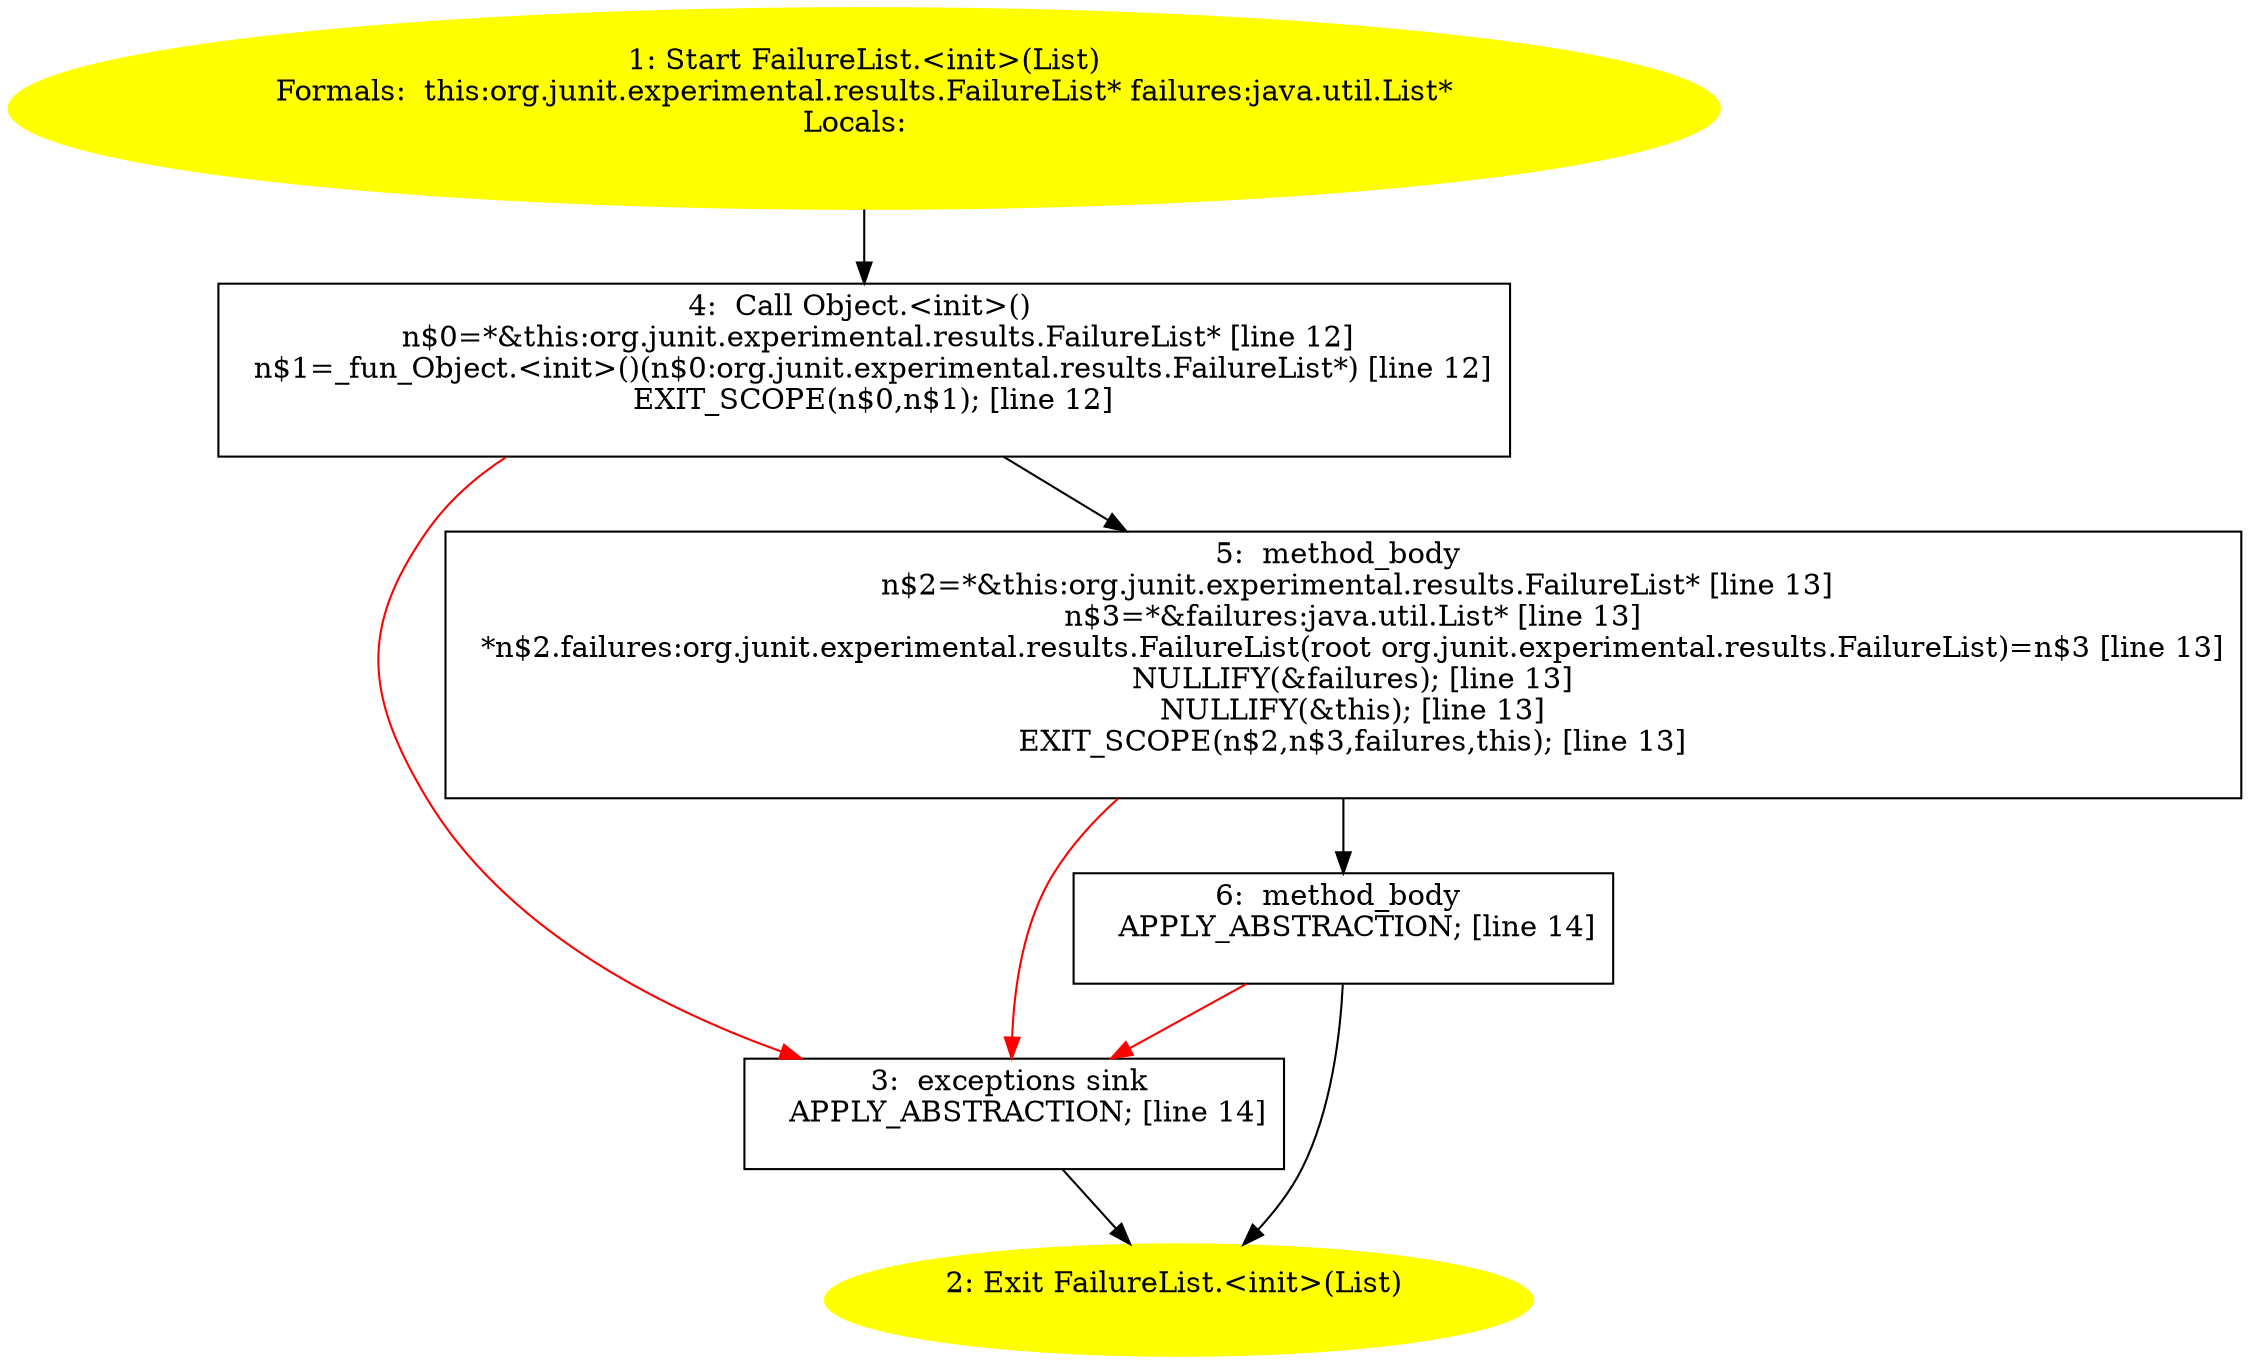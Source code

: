 /* @generated */
digraph cfg {
"org.junit.experimental.results.FailureList.<init>(java.util.List).e6aa47ca5d8b4bd4bbb6b71a0edf4361_1" [label="1: Start FailureList.<init>(List)\nFormals:  this:org.junit.experimental.results.FailureList* failures:java.util.List*\nLocals:  \n  " color=yellow style=filled]
	

	 "org.junit.experimental.results.FailureList.<init>(java.util.List).e6aa47ca5d8b4bd4bbb6b71a0edf4361_1" -> "org.junit.experimental.results.FailureList.<init>(java.util.List).e6aa47ca5d8b4bd4bbb6b71a0edf4361_4" ;
"org.junit.experimental.results.FailureList.<init>(java.util.List).e6aa47ca5d8b4bd4bbb6b71a0edf4361_2" [label="2: Exit FailureList.<init>(List) \n  " color=yellow style=filled]
	

"org.junit.experimental.results.FailureList.<init>(java.util.List).e6aa47ca5d8b4bd4bbb6b71a0edf4361_3" [label="3:  exceptions sink \n   APPLY_ABSTRACTION; [line 14]\n " shape="box"]
	

	 "org.junit.experimental.results.FailureList.<init>(java.util.List).e6aa47ca5d8b4bd4bbb6b71a0edf4361_3" -> "org.junit.experimental.results.FailureList.<init>(java.util.List).e6aa47ca5d8b4bd4bbb6b71a0edf4361_2" ;
"org.junit.experimental.results.FailureList.<init>(java.util.List).e6aa47ca5d8b4bd4bbb6b71a0edf4361_4" [label="4:  Call Object.<init>() \n   n$0=*&this:org.junit.experimental.results.FailureList* [line 12]\n  n$1=_fun_Object.<init>()(n$0:org.junit.experimental.results.FailureList*) [line 12]\n  EXIT_SCOPE(n$0,n$1); [line 12]\n " shape="box"]
	

	 "org.junit.experimental.results.FailureList.<init>(java.util.List).e6aa47ca5d8b4bd4bbb6b71a0edf4361_4" -> "org.junit.experimental.results.FailureList.<init>(java.util.List).e6aa47ca5d8b4bd4bbb6b71a0edf4361_5" ;
	 "org.junit.experimental.results.FailureList.<init>(java.util.List).e6aa47ca5d8b4bd4bbb6b71a0edf4361_4" -> "org.junit.experimental.results.FailureList.<init>(java.util.List).e6aa47ca5d8b4bd4bbb6b71a0edf4361_3" [color="red" ];
"org.junit.experimental.results.FailureList.<init>(java.util.List).e6aa47ca5d8b4bd4bbb6b71a0edf4361_5" [label="5:  method_body \n   n$2=*&this:org.junit.experimental.results.FailureList* [line 13]\n  n$3=*&failures:java.util.List* [line 13]\n  *n$2.failures:org.junit.experimental.results.FailureList(root org.junit.experimental.results.FailureList)=n$3 [line 13]\n  NULLIFY(&failures); [line 13]\n  NULLIFY(&this); [line 13]\n  EXIT_SCOPE(n$2,n$3,failures,this); [line 13]\n " shape="box"]
	

	 "org.junit.experimental.results.FailureList.<init>(java.util.List).e6aa47ca5d8b4bd4bbb6b71a0edf4361_5" -> "org.junit.experimental.results.FailureList.<init>(java.util.List).e6aa47ca5d8b4bd4bbb6b71a0edf4361_6" ;
	 "org.junit.experimental.results.FailureList.<init>(java.util.List).e6aa47ca5d8b4bd4bbb6b71a0edf4361_5" -> "org.junit.experimental.results.FailureList.<init>(java.util.List).e6aa47ca5d8b4bd4bbb6b71a0edf4361_3" [color="red" ];
"org.junit.experimental.results.FailureList.<init>(java.util.List).e6aa47ca5d8b4bd4bbb6b71a0edf4361_6" [label="6:  method_body \n   APPLY_ABSTRACTION; [line 14]\n " shape="box"]
	

	 "org.junit.experimental.results.FailureList.<init>(java.util.List).e6aa47ca5d8b4bd4bbb6b71a0edf4361_6" -> "org.junit.experimental.results.FailureList.<init>(java.util.List).e6aa47ca5d8b4bd4bbb6b71a0edf4361_2" ;
	 "org.junit.experimental.results.FailureList.<init>(java.util.List).e6aa47ca5d8b4bd4bbb6b71a0edf4361_6" -> "org.junit.experimental.results.FailureList.<init>(java.util.List).e6aa47ca5d8b4bd4bbb6b71a0edf4361_3" [color="red" ];
}
